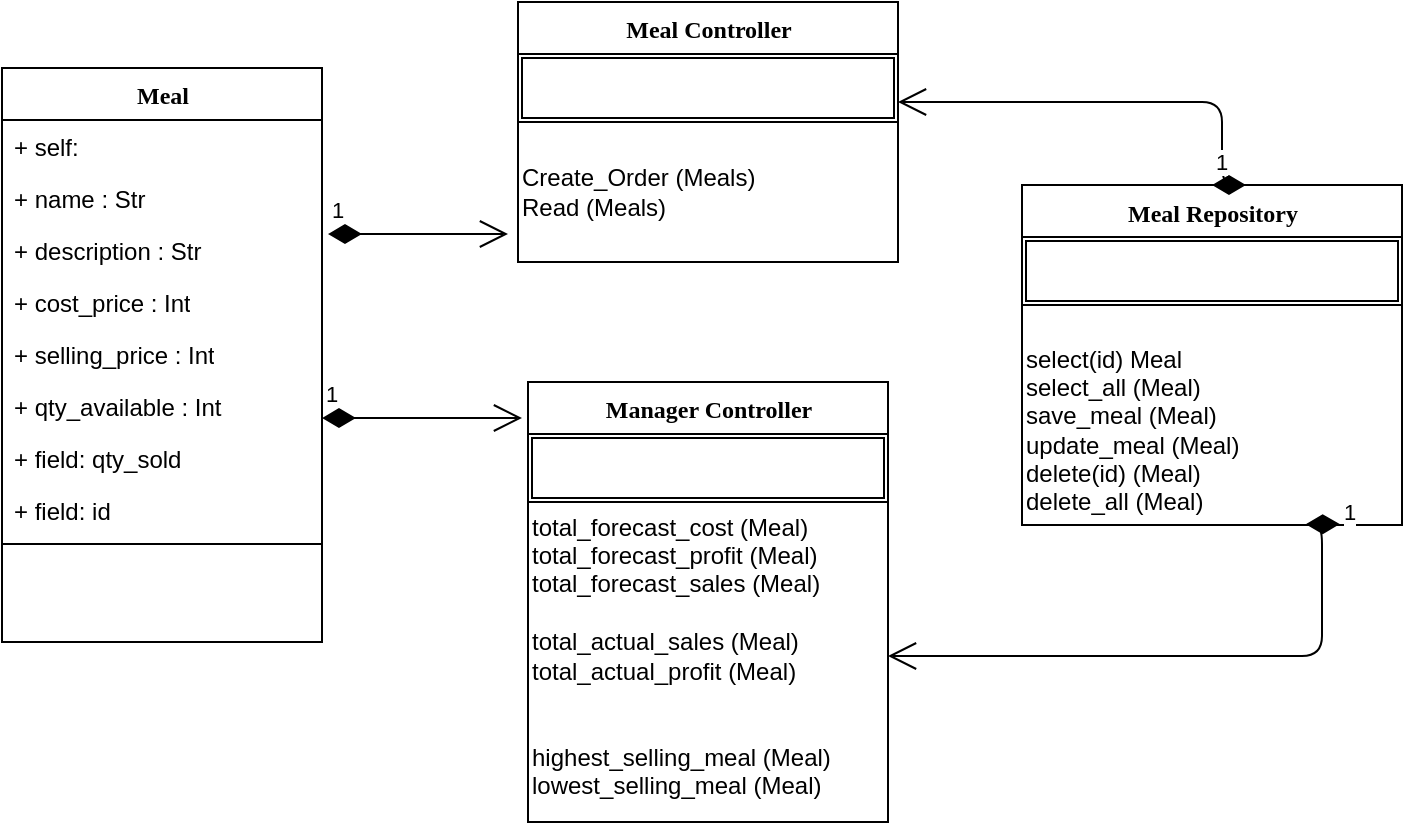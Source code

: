 <mxfile version="13.9.6" type="github">
  <diagram name="Page-1" id="9f46799a-70d6-7492-0946-bef42562c5a5">
    <mxGraphModel dx="1076" dy="459" grid="1" gridSize="10" guides="1" tooltips="1" connect="1" arrows="1" fold="1" page="1" pageScale="1" pageWidth="1100" pageHeight="850" background="#ffffff" math="0" shadow="0">
      <root>
        <mxCell id="0" />
        <mxCell id="1" parent="0" />
        <mxCell id="78961159f06e98e8-17" value="Meal" style="swimlane;html=1;fontStyle=1;align=center;verticalAlign=top;childLayout=stackLayout;horizontal=1;startSize=26;horizontalStack=0;resizeParent=1;resizeLast=0;collapsible=1;marginBottom=0;swimlaneFillColor=#ffffff;rounded=0;shadow=0;comic=0;labelBackgroundColor=none;strokeWidth=1;fillColor=none;fontFamily=Verdana;fontSize=12" parent="1" vertex="1">
          <mxGeometry x="90" y="83" width="160" height="287" as="geometry" />
        </mxCell>
        <mxCell id="78961159f06e98e8-21" value="+ self:" style="text;html=1;strokeColor=none;fillColor=none;align=left;verticalAlign=top;spacingLeft=4;spacingRight=4;whiteSpace=wrap;overflow=hidden;rotatable=0;points=[[0,0.5],[1,0.5]];portConstraint=eastwest;" parent="78961159f06e98e8-17" vertex="1">
          <mxGeometry y="26" width="160" height="26" as="geometry" />
        </mxCell>
        <mxCell id="78961159f06e98e8-23" value="+ name : Str" style="text;html=1;strokeColor=none;fillColor=none;align=left;verticalAlign=top;spacingLeft=4;spacingRight=4;whiteSpace=wrap;overflow=hidden;rotatable=0;points=[[0,0.5],[1,0.5]];portConstraint=eastwest;" parent="78961159f06e98e8-17" vertex="1">
          <mxGeometry y="52" width="160" height="26" as="geometry" />
        </mxCell>
        <mxCell id="78961159f06e98e8-25" value="+ description : Str" style="text;html=1;strokeColor=none;fillColor=none;align=left;verticalAlign=top;spacingLeft=4;spacingRight=4;whiteSpace=wrap;overflow=hidden;rotatable=0;points=[[0,0.5],[1,0.5]];portConstraint=eastwest;" parent="78961159f06e98e8-17" vertex="1">
          <mxGeometry y="78" width="160" height="26" as="geometry" />
        </mxCell>
        <mxCell id="78961159f06e98e8-26" value="+ cost_price : Int" style="text;html=1;strokeColor=none;fillColor=none;align=left;verticalAlign=top;spacingLeft=4;spacingRight=4;whiteSpace=wrap;overflow=hidden;rotatable=0;points=[[0,0.5],[1,0.5]];portConstraint=eastwest;" parent="78961159f06e98e8-17" vertex="1">
          <mxGeometry y="104" width="160" height="26" as="geometry" />
        </mxCell>
        <mxCell id="78961159f06e98e8-24" value="+ selling_price : Int" style="text;html=1;strokeColor=none;fillColor=none;align=left;verticalAlign=top;spacingLeft=4;spacingRight=4;whiteSpace=wrap;overflow=hidden;rotatable=0;points=[[0,0.5],[1,0.5]];portConstraint=eastwest;" parent="78961159f06e98e8-17" vertex="1">
          <mxGeometry y="130" width="160" height="26" as="geometry" />
        </mxCell>
        <mxCell id="evMeUIIuOgNlDqpRgxKh-1" value="+ qty_available : Int" style="text;html=1;strokeColor=none;fillColor=none;align=left;verticalAlign=top;spacingLeft=4;spacingRight=4;whiteSpace=wrap;overflow=hidden;rotatable=0;points=[[0,0.5],[1,0.5]];portConstraint=eastwest;" vertex="1" parent="78961159f06e98e8-17">
          <mxGeometry y="156" width="160" height="26" as="geometry" />
        </mxCell>
        <mxCell id="evMeUIIuOgNlDqpRgxKh-2" value="+ field: qty_sold" style="text;html=1;strokeColor=none;fillColor=none;align=left;verticalAlign=top;spacingLeft=4;spacingRight=4;whiteSpace=wrap;overflow=hidden;rotatable=0;points=[[0,0.5],[1,0.5]];portConstraint=eastwest;" vertex="1" parent="78961159f06e98e8-17">
          <mxGeometry y="182" width="160" height="26" as="geometry" />
        </mxCell>
        <mxCell id="evMeUIIuOgNlDqpRgxKh-3" value="+ field: id" style="text;html=1;strokeColor=none;fillColor=none;align=left;verticalAlign=top;spacingLeft=4;spacingRight=4;whiteSpace=wrap;overflow=hidden;rotatable=0;points=[[0,0.5],[1,0.5]];portConstraint=eastwest;" vertex="1" parent="78961159f06e98e8-17">
          <mxGeometry y="208" width="160" height="26" as="geometry" />
        </mxCell>
        <mxCell id="78961159f06e98e8-19" value="" style="line;html=1;strokeWidth=1;fillColor=none;align=left;verticalAlign=middle;spacingTop=-1;spacingLeft=3;spacingRight=3;rotatable=0;labelPosition=right;points=[];portConstraint=eastwest;" parent="78961159f06e98e8-17" vertex="1">
          <mxGeometry y="234" width="160" height="8" as="geometry" />
        </mxCell>
        <mxCell id="evMeUIIuOgNlDqpRgxKh-52" value="Manager Controller" style="swimlane;html=1;fontStyle=1;align=center;verticalAlign=top;childLayout=stackLayout;horizontal=1;startSize=26;horizontalStack=0;resizeParent=1;resizeLast=0;collapsible=1;marginBottom=0;swimlaneFillColor=#ffffff;rounded=0;shadow=0;comic=0;labelBackgroundColor=none;strokeWidth=1;fillColor=none;fontFamily=Verdana;fontSize=12" vertex="1" parent="1">
          <mxGeometry x="353" y="240" width="180" height="220" as="geometry">
            <mxRectangle x="330" y="60" width="160" height="26" as="alternateBounds" />
          </mxGeometry>
        </mxCell>
        <mxCell id="evMeUIIuOgNlDqpRgxKh-81" value="" style="group" vertex="1" connectable="0" parent="evMeUIIuOgNlDqpRgxKh-52">
          <mxGeometry y="26" width="180" height="188" as="geometry" />
        </mxCell>
        <mxCell id="evMeUIIuOgNlDqpRgxKh-63" value="" style="shape=ext;double=1;rounded=0;whiteSpace=wrap;html=1;" vertex="1" parent="evMeUIIuOgNlDqpRgxKh-81">
          <mxGeometry width="180" height="34" as="geometry" />
        </mxCell>
        <mxCell id="evMeUIIuOgNlDqpRgxKh-66" value="&lt;blockquote style=&quot;margin: 0 0 0 40px ; border: none ; padding: 0px&quot;&gt;&lt;/blockquote&gt;&lt;span&gt;&lt;div&gt;&lt;span&gt;total_forecast_cost (Meal)&lt;/span&gt;&lt;/div&gt;&lt;/span&gt;&lt;blockquote style=&quot;margin: 0 0 0 40px ; border: none ; padding: 0px&quot;&gt;&lt;/blockquote&gt;&lt;span&gt;&lt;div&gt;&lt;span&gt;total_forecast_profit (Meal)&lt;/span&gt;&lt;/div&gt;&lt;/span&gt;&lt;blockquote style=&quot;margin: 0 0 0 40px ; border: none ; padding: 0px&quot;&gt;&lt;/blockquote&gt;&lt;span&gt;&lt;div&gt;&lt;span&gt;total_forecast_sales (Meal)&lt;/span&gt;&lt;/div&gt;&lt;/span&gt;&lt;div&gt;&lt;br&gt;&lt;/div&gt;&lt;blockquote style=&quot;margin: 0 0 0 40px ; border: none ; padding: 0px&quot;&gt;&lt;/blockquote&gt;&lt;span&gt;&lt;div&gt;&lt;span&gt;total_actual_sales (Meal)&lt;/span&gt;&lt;/div&gt;&lt;/span&gt;&lt;blockquote style=&quot;margin: 0 0 0 40px ; border: none ; padding: 0px&quot;&gt;&lt;/blockquote&gt;&lt;span&gt;&lt;div&gt;&lt;span&gt;total_actual_profit (Meal)&lt;/span&gt;&lt;/div&gt;&lt;/span&gt;&lt;div&gt;&lt;br&gt;&lt;/div&gt;&lt;div&gt;&lt;br&gt;&lt;/div&gt;&lt;blockquote style=&quot;margin: 0 0 0 40px ; border: none ; padding: 0px&quot;&gt;&lt;/blockquote&gt;&lt;span&gt;&lt;div&gt;&lt;span&gt;highest_selling_meal (Meal)&lt;/span&gt;&lt;/div&gt;&lt;/span&gt;&lt;div&gt;&lt;span&gt;lowest_selling_meal (Meal)&lt;/span&gt;&lt;/div&gt;" style="text;html=1;strokeColor=none;fillColor=none;align=left;verticalAlign=middle;whiteSpace=wrap;rounded=0;" vertex="1" parent="evMeUIIuOgNlDqpRgxKh-81">
          <mxGeometry y="34" width="180" height="154" as="geometry" />
        </mxCell>
        <mxCell id="evMeUIIuOgNlDqpRgxKh-77" value="Meal Controller" style="swimlane;html=1;fontStyle=1;align=center;verticalAlign=top;childLayout=stackLayout;horizontal=1;startSize=26;horizontalStack=0;resizeParent=1;resizeLast=0;collapsible=1;marginBottom=0;swimlaneFillColor=#ffffff;rounded=0;shadow=0;comic=0;labelBackgroundColor=none;strokeWidth=1;fillColor=none;fontFamily=Verdana;fontSize=12" vertex="1" parent="1">
          <mxGeometry x="348" y="50" width="190" height="130" as="geometry">
            <mxRectangle x="330" y="60" width="160" height="26" as="alternateBounds" />
          </mxGeometry>
        </mxCell>
        <mxCell id="evMeUIIuOgNlDqpRgxKh-78" value="" style="shape=ext;double=1;rounded=0;whiteSpace=wrap;html=1;" vertex="1" parent="evMeUIIuOgNlDqpRgxKh-77">
          <mxGeometry y="26" width="190" height="34" as="geometry" />
        </mxCell>
        <mxCell id="evMeUIIuOgNlDqpRgxKh-79" value="&lt;blockquote style=&quot;margin: 0 0 0 40px ; border: none ; padding: 0px&quot;&gt;&lt;/blockquote&gt;&lt;span&gt;Create_Order (Meals)&lt;br&gt;Read (Meals)&lt;br&gt;&lt;/span&gt;" style="text;html=1;strokeColor=none;fillColor=none;align=left;verticalAlign=middle;whiteSpace=wrap;rounded=0;" vertex="1" parent="evMeUIIuOgNlDqpRgxKh-77">
          <mxGeometry y="60" width="190" height="70" as="geometry" />
        </mxCell>
        <mxCell id="evMeUIIuOgNlDqpRgxKh-80" value="1" style="endArrow=open;html=1;endSize=12;startArrow=diamondThin;startSize=14;startFill=1;edgeStyle=orthogonalEdgeStyle;align=left;verticalAlign=bottom;" edge="1" parent="1">
          <mxGeometry x="-1" y="3" relative="1" as="geometry">
            <mxPoint x="250" y="258" as="sourcePoint" />
            <mxPoint x="350" y="258" as="targetPoint" />
          </mxGeometry>
        </mxCell>
        <mxCell id="evMeUIIuOgNlDqpRgxKh-82" value="1" style="endArrow=open;html=1;endSize=12;startArrow=diamondThin;startSize=14;startFill=1;edgeStyle=orthogonalEdgeStyle;align=left;verticalAlign=bottom;" edge="1" parent="1">
          <mxGeometry x="-1" y="3" relative="1" as="geometry">
            <mxPoint x="253" y="166" as="sourcePoint" />
            <mxPoint x="343" y="166" as="targetPoint" />
          </mxGeometry>
        </mxCell>
        <mxCell id="evMeUIIuOgNlDqpRgxKh-83" value="Meal Repository" style="swimlane;html=1;fontStyle=1;align=center;verticalAlign=top;childLayout=stackLayout;horizontal=1;startSize=26;horizontalStack=0;resizeParent=1;resizeLast=0;collapsible=1;marginBottom=0;swimlaneFillColor=#ffffff;rounded=0;shadow=0;comic=0;labelBackgroundColor=none;strokeWidth=1;fillColor=none;fontFamily=Verdana;fontSize=12" vertex="1" parent="1">
          <mxGeometry x="600" y="141.5" width="190" height="170" as="geometry">
            <mxRectangle x="330" y="60" width="160" height="26" as="alternateBounds" />
          </mxGeometry>
        </mxCell>
        <mxCell id="evMeUIIuOgNlDqpRgxKh-84" value="" style="shape=ext;double=1;rounded=0;whiteSpace=wrap;html=1;" vertex="1" parent="evMeUIIuOgNlDqpRgxKh-83">
          <mxGeometry y="26" width="190" height="34" as="geometry" />
        </mxCell>
        <mxCell id="evMeUIIuOgNlDqpRgxKh-85" value="&lt;blockquote style=&quot;margin: 0 0 0 40px ; border: none ; padding: 0px&quot;&gt;&lt;/blockquote&gt;&lt;span&gt;&lt;br&gt;select(id) Meal&lt;br&gt;select_all (Meal)&lt;br&gt;save_meal (Meal)&lt;br&gt;update_meal (Meal)&lt;br&gt;delete(id) (Meal)&lt;br&gt;delete_all (Meal)&lt;br&gt;&lt;/span&gt;" style="text;html=1;strokeColor=none;fillColor=none;align=left;verticalAlign=middle;whiteSpace=wrap;rounded=0;" vertex="1" parent="evMeUIIuOgNlDqpRgxKh-83">
          <mxGeometry y="60" width="190" height="110" as="geometry" />
        </mxCell>
        <mxCell id="evMeUIIuOgNlDqpRgxKh-86" value="1" style="endArrow=open;html=1;endSize=12;startArrow=diamondThin;startSize=14;startFill=1;edgeStyle=orthogonalEdgeStyle;align=left;verticalAlign=bottom;entryX=1;entryY=0.5;entryDx=0;entryDy=0;exitX=0.836;exitY=0.996;exitDx=0;exitDy=0;exitPerimeter=0;" edge="1" parent="1" source="evMeUIIuOgNlDqpRgxKh-85" target="evMeUIIuOgNlDqpRgxKh-66">
          <mxGeometry x="-1" y="3" relative="1" as="geometry">
            <mxPoint x="590" y="220" as="sourcePoint" />
            <mxPoint x="360" y="268" as="targetPoint" />
            <Array as="points">
              <mxPoint x="750" y="311" />
              <mxPoint x="750" y="377" />
            </Array>
          </mxGeometry>
        </mxCell>
        <mxCell id="evMeUIIuOgNlDqpRgxKh-91" value="1" style="endArrow=open;html=1;endSize=12;startArrow=diamondThin;startSize=14;startFill=1;edgeStyle=orthogonalEdgeStyle;align=left;verticalAlign=bottom;exitX=0.5;exitY=0;exitDx=0;exitDy=0;" edge="1" parent="1" source="evMeUIIuOgNlDqpRgxKh-83">
          <mxGeometry x="-1" y="3" relative="1" as="geometry">
            <mxPoint x="668" y="100" as="sourcePoint" />
            <mxPoint x="538" y="100" as="targetPoint" />
            <Array as="points">
              <mxPoint x="700" y="142" />
              <mxPoint x="700" y="100" />
            </Array>
          </mxGeometry>
        </mxCell>
      </root>
    </mxGraphModel>
  </diagram>
</mxfile>
